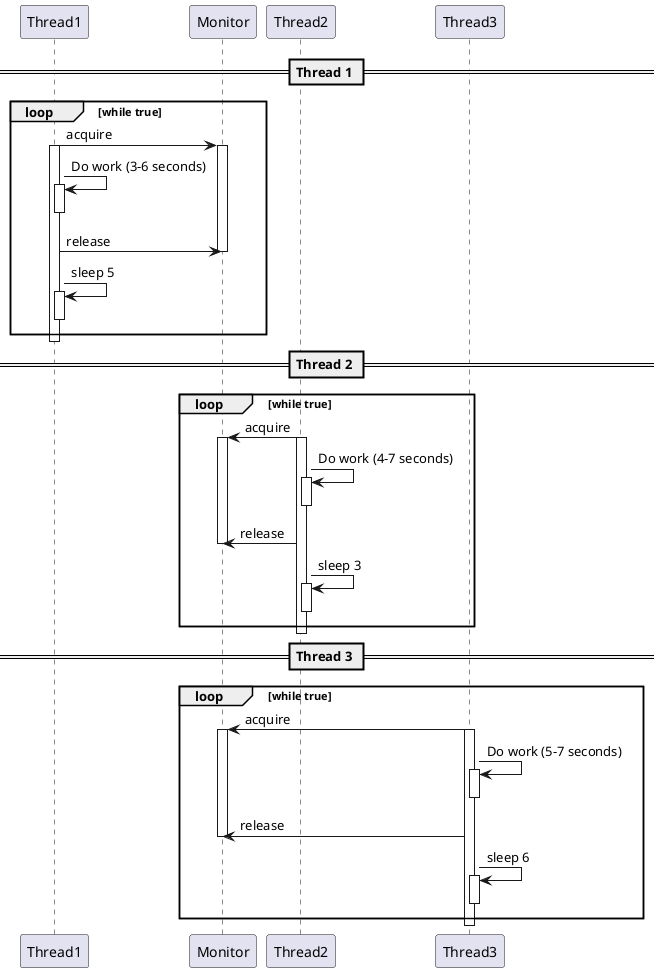 @startuml

== Thread 1 ==

loop while true
    Thread1 -> Monitor : acquire
    activate Thread1
    activate Monitor
    Thread1 -> Thread1 : Do work (3-6 seconds)
    activate Thread1
    deactivate Thread1
    Thread1 -> Monitor : release
    deactivate Monitor
    Thread1 -> Thread1 : sleep 5
    activate Thread1
    deactivate Thread1
end
deactivate Thread1


== Thread 2 ==
loop while true
    Thread2 -> Monitor : acquire
    activate Thread2
    activate Monitor
    Thread2 -> Thread2 : Do work (4-7 seconds)
    activate Thread2
    deactivate Thread2
    Thread2 -> Monitor : release
    deactivate Monitor
    Thread2 -> Thread2 : sleep 3
    activate Thread2
    deactivate Thread2
end
deactivate Thread2

== Thread 3 ==

loop while true
    Thread3 -> Monitor : acquire
    activate Thread3
    activate Monitor
    Thread3 -> Thread3 : Do work (5-7 seconds)
    activate Thread3
    deactivate Thread3
    Thread3 -> Monitor : release
    deactivate Monitor
    Thread3 -> Thread3 : sleep 6
    activate Thread3
    deactivate Thread3
end
deactivate Thread3

@enduml
